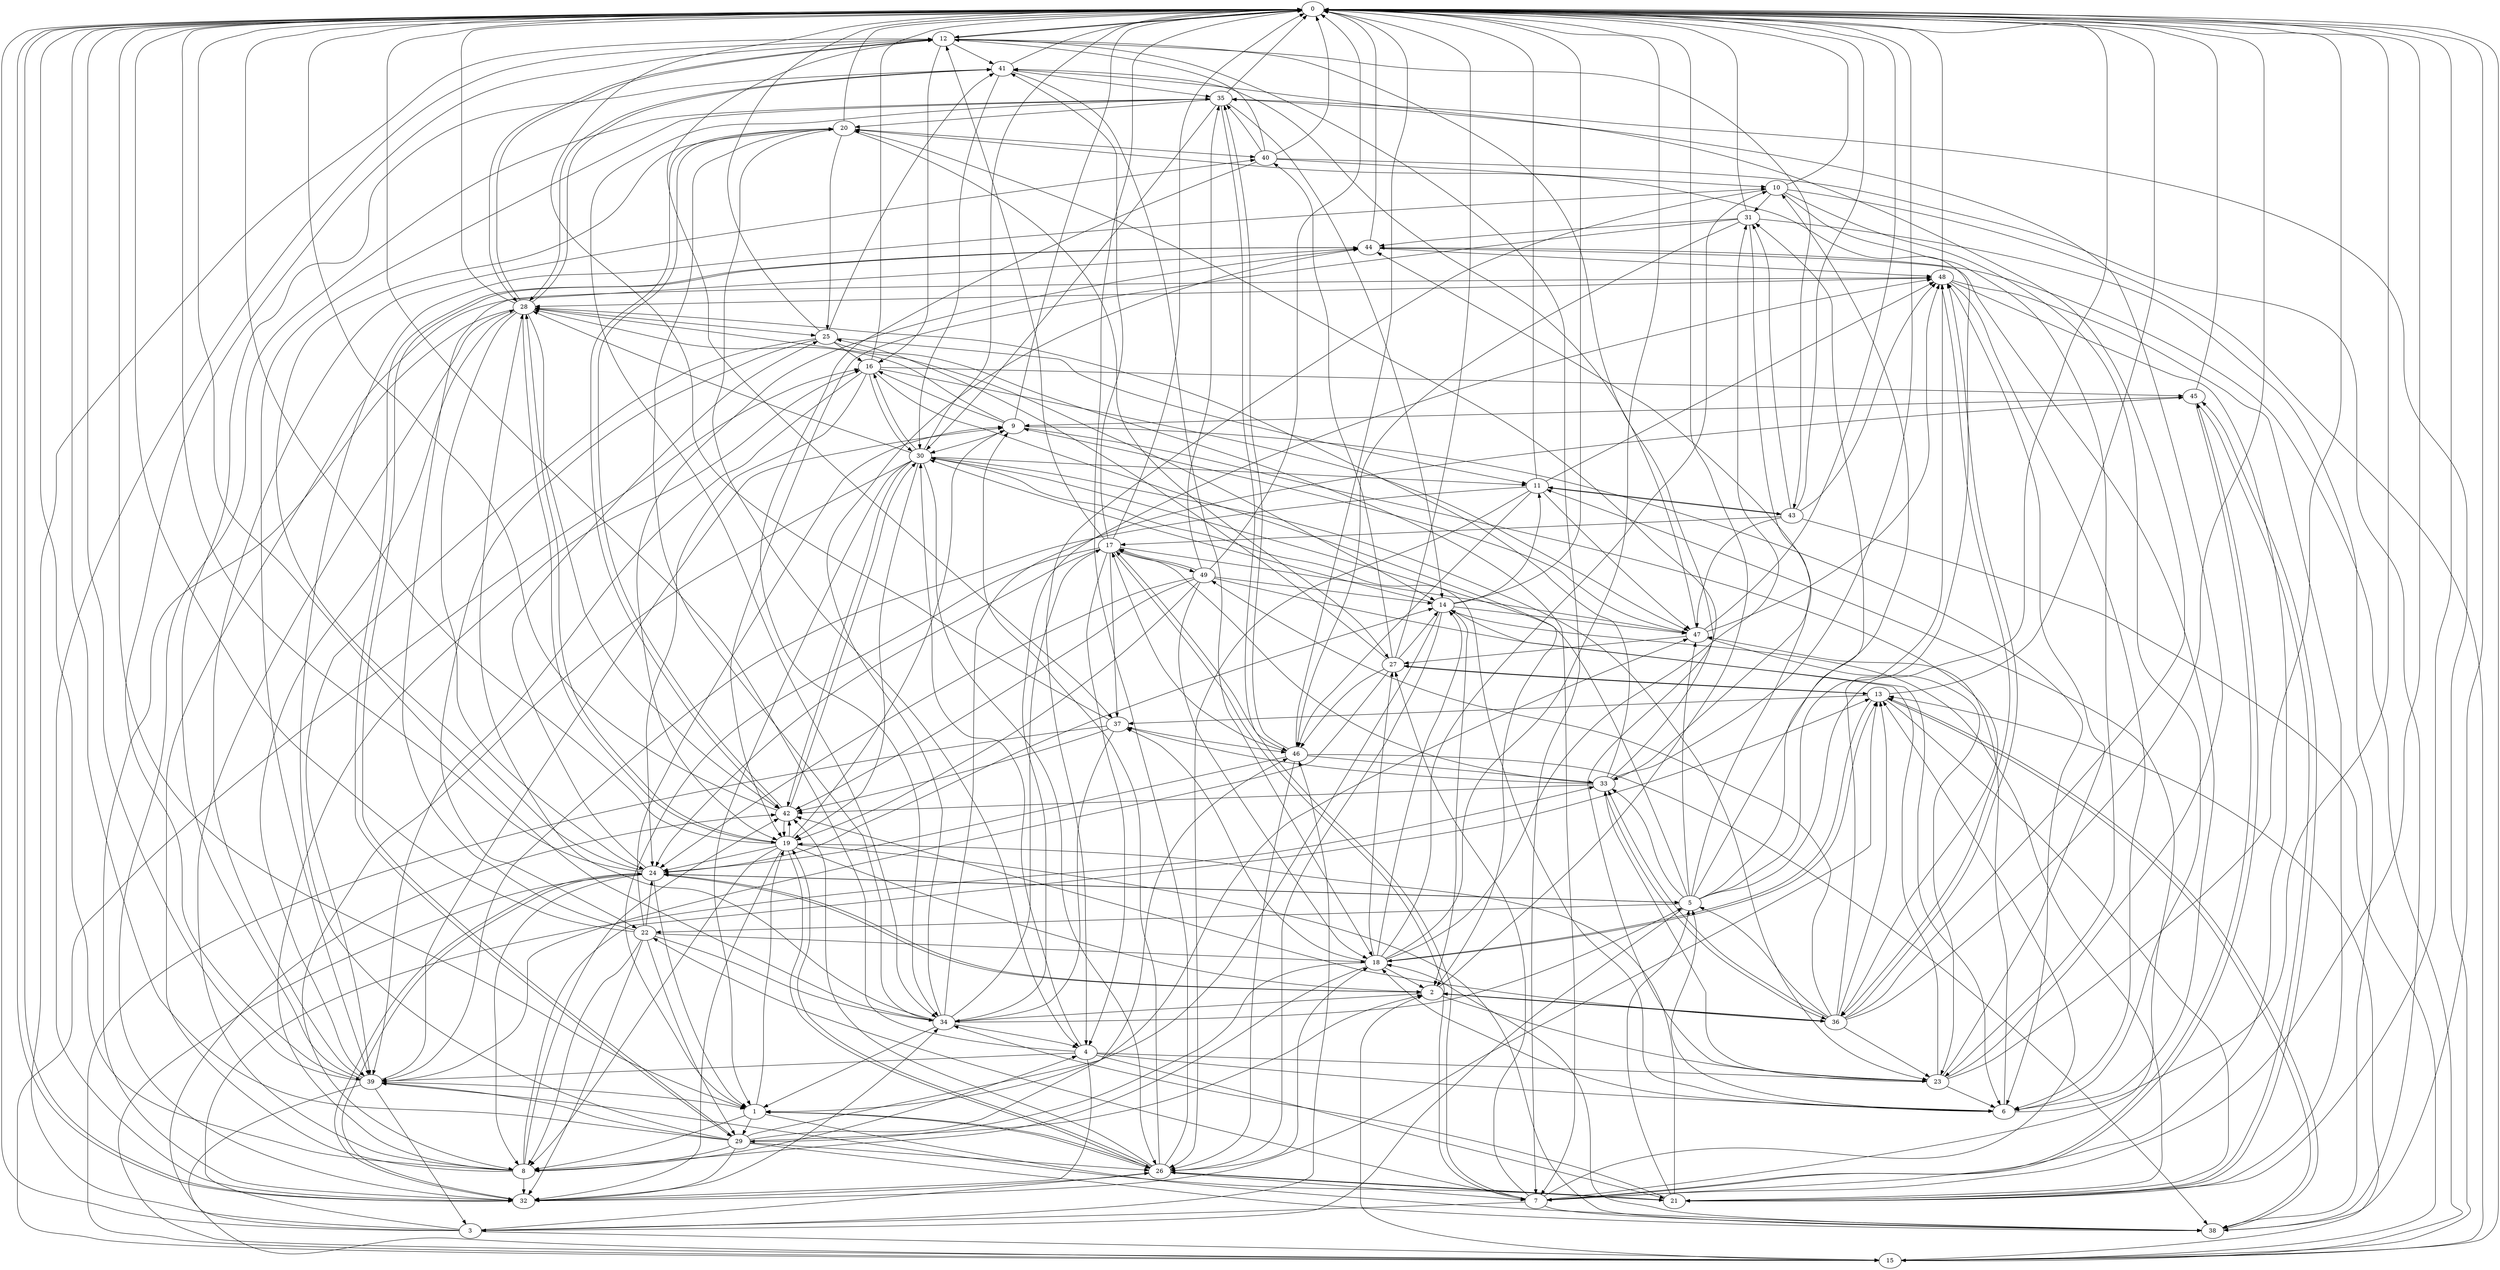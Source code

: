 strict digraph "" {
	0	 [component_delay=3];
	12	 [component_delay=3];
	0 -> 12	 [wire_delay=1];
	32	 [component_delay=3];
	0 -> 32	 [wire_delay=1];
	1	 [component_delay=3];
	1 -> 0	 [wire_delay=1];
	8	 [component_delay=3];
	1 -> 8	 [wire_delay=1];
	19	 [component_delay=3];
	1 -> 19	 [wire_delay=1];
	26	 [component_delay=3];
	1 -> 26	 [wire_delay=1];
	29	 [component_delay=3];
	1 -> 29	 [wire_delay=1];
	38	 [component_delay=3];
	1 -> 38	 [wire_delay=1];
	2	 [component_delay=3];
	2 -> 0	 [wire_delay=1];
	23	 [component_delay=3];
	2 -> 23	 [wire_delay=1];
	24	 [component_delay=3];
	2 -> 24	 [wire_delay=1];
	34	 [component_delay=3];
	2 -> 34	 [wire_delay=1];
	36	 [component_delay=3];
	2 -> 36	 [wire_delay=1];
	3	 [component_delay=3];
	3 -> 0	 [wire_delay=1];
	3 -> 12	 [wire_delay=1];
	15	 [component_delay=3];
	3 -> 15	 [wire_delay=1];
	3 -> 26	 [wire_delay=1];
	33	 [component_delay=3];
	3 -> 33	 [wire_delay=1];
	42	 [component_delay=3];
	3 -> 42	 [wire_delay=1];
	46	 [component_delay=3];
	3 -> 46	 [wire_delay=1];
	4	 [component_delay=3];
	4 -> 0	 [wire_delay=1];
	6	 [component_delay=3];
	4 -> 6	 [wire_delay=1];
	21	 [component_delay=3];
	4 -> 21	 [wire_delay=1];
	4 -> 23	 [wire_delay=1];
	30	 [component_delay=3];
	4 -> 30	 [wire_delay=1];
	4 -> 32	 [wire_delay=1];
	39	 [component_delay=3];
	4 -> 39	 [wire_delay=1];
	5	 [component_delay=3];
	5 -> 0	 [wire_delay=1];
	5 -> 3	 [wire_delay=1];
	10	 [component_delay=3];
	5 -> 10	 [wire_delay=1];
	22	 [component_delay=3];
	5 -> 22	 [wire_delay=1];
	5 -> 24	 [wire_delay=1];
	5 -> 30	 [wire_delay=1];
	31	 [component_delay=3];
	5 -> 31	 [wire_delay=1];
	5 -> 33	 [wire_delay=1];
	44	 [component_delay=3];
	5 -> 44	 [wire_delay=1];
	47	 [component_delay=3];
	5 -> 47	 [wire_delay=1];
	48	 [component_delay=3];
	5 -> 48	 [wire_delay=1];
	6 -> 0	 [wire_delay=1];
	6 -> 5	 [wire_delay=1];
	18	 [component_delay=3];
	6 -> 18	 [wire_delay=1];
	6 -> 47	 [wire_delay=1];
	7	 [component_delay=3];
	7 -> 0	 [wire_delay=1];
	7 -> 3	 [wire_delay=1];
	11	 [component_delay=3];
	7 -> 11	 [wire_delay=1];
	13	 [component_delay=3];
	7 -> 13	 [wire_delay=1];
	17	 [component_delay=3];
	7 -> 17	 [wire_delay=1];
	7 -> 22	 [wire_delay=1];
	27	 [component_delay=3];
	7 -> 27	 [wire_delay=1];
	7 -> 38	 [wire_delay=1];
	45	 [component_delay=3];
	7 -> 45	 [wire_delay=1];
	8 -> 0	 [wire_delay=1];
	8 -> 4	 [wire_delay=1];
	8 -> 13	 [wire_delay=1];
	16	 [component_delay=3];
	8 -> 16	 [wire_delay=1];
	28	 [component_delay=3];
	8 -> 28	 [wire_delay=1];
	8 -> 32	 [wire_delay=1];
	8 -> 42	 [wire_delay=1];
	8 -> 48	 [wire_delay=1];
	9	 [component_delay=3];
	9 -> 0	 [wire_delay=1];
	9 -> 6	 [wire_delay=1];
	9 -> 16	 [wire_delay=1];
	9 -> 28	 [wire_delay=1];
	9 -> 30	 [wire_delay=1];
	9 -> 36	 [wire_delay=1];
	10 -> 0	 [wire_delay=1];
	10 -> 4	 [wire_delay=1];
	10 -> 6	 [wire_delay=1];
	10 -> 15	 [wire_delay=1];
	10 -> 23	 [wire_delay=1];
	10 -> 31	 [wire_delay=1];
	11 -> 0	 [wire_delay=1];
	11 -> 26	 [wire_delay=1];
	11 -> 39	 [wire_delay=1];
	43	 [component_delay=3];
	11 -> 43	 [wire_delay=1];
	11 -> 46	 [wire_delay=1];
	11 -> 47	 [wire_delay=1];
	11 -> 48	 [wire_delay=1];
	12 -> 0	 [wire_delay=1];
	12 -> 7	 [wire_delay=1];
	12 -> 16	 [wire_delay=1];
	12 -> 23	 [wire_delay=1];
	12 -> 28	 [wire_delay=1];
	12 -> 32	 [wire_delay=1];
	37	 [component_delay=3];
	12 -> 37	 [wire_delay=1];
	12 -> 39	 [wire_delay=1];
	41	 [component_delay=3];
	12 -> 41	 [wire_delay=1];
	12 -> 43	 [wire_delay=1];
	13 -> 0	 [wire_delay=1];
	13 -> 18	 [wire_delay=1];
	13 -> 21	 [wire_delay=1];
	13 -> 27	 [wire_delay=1];
	13 -> 37	 [wire_delay=1];
	13 -> 38	 [wire_delay=1];
	14	 [component_delay=3];
	14 -> 0	 [wire_delay=1];
	14 -> 1	 [wire_delay=1];
	14 -> 2	 [wire_delay=1];
	14 -> 11	 [wire_delay=1];
	14 -> 26	 [wire_delay=1];
	14 -> 30	 [wire_delay=1];
	14 -> 47	 [wire_delay=1];
	15 -> 0	 [wire_delay=1];
	15 -> 2	 [wire_delay=1];
	15 -> 13	 [wire_delay=1];
	15 -> 16	 [wire_delay=1];
	35	 [component_delay=3];
	15 -> 35	 [wire_delay=1];
	15 -> 44	 [wire_delay=1];
	16 -> 0	 [wire_delay=1];
	16 -> 2	 [wire_delay=1];
	16 -> 24	 [wire_delay=1];
	16 -> 30	 [wire_delay=1];
	16 -> 39	 [wire_delay=1];
	16 -> 45	 [wire_delay=1];
	16 -> 47	 [wire_delay=1];
	17 -> 0	 [wire_delay=1];
	17 -> 1	 [wire_delay=1];
	17 -> 4	 [wire_delay=1];
	17 -> 7	 [wire_delay=1];
	17 -> 12	 [wire_delay=1];
	17 -> 24	 [wire_delay=1];
	17 -> 37	 [wire_delay=1];
	17 -> 41	 [wire_delay=1];
	17 -> 47	 [wire_delay=1];
	49	 [component_delay=3];
	17 -> 49	 [wire_delay=1];
	18 -> 0	 [wire_delay=1];
	18 -> 2	 [wire_delay=1];
	18 -> 8	 [wire_delay=1];
	18 -> 10	 [wire_delay=1];
	18 -> 13	 [wire_delay=1];
	18 -> 14	 [wire_delay=1];
	18 -> 27	 [wire_delay=1];
	18 -> 29	 [wire_delay=1];
	18 -> 31	 [wire_delay=1];
	18 -> 37	 [wire_delay=1];
	19 -> 0	 [wire_delay=1];
	19 -> 2	 [wire_delay=1];
	19 -> 8	 [wire_delay=1];
	19 -> 9	 [wire_delay=1];
	19 -> 24	 [wire_delay=1];
	19 -> 26	 [wire_delay=1];
	19 -> 28	 [wire_delay=1];
	19 -> 32	 [wire_delay=1];
	19 -> 38	 [wire_delay=1];
	19 -> 42	 [wire_delay=1];
	20	 [component_delay=3];
	20 -> 0	 [wire_delay=1];
	20 -> 4	 [wire_delay=1];
	25	 [component_delay=3];
	20 -> 25	 [wire_delay=1];
	20 -> 27	 [wire_delay=1];
	40	 [component_delay=3];
	20 -> 40	 [wire_delay=1];
	20 -> 42	 [wire_delay=1];
	21 -> 0	 [wire_delay=1];
	21 -> 5	 [wire_delay=1];
	21 -> 14	 [wire_delay=1];
	21 -> 19	 [wire_delay=1];
	21 -> 26	 [wire_delay=1];
	21 -> 34	 [wire_delay=1];
	21 -> 39	 [wire_delay=1];
	21 -> 45	 [wire_delay=1];
	22 -> 0	 [wire_delay=1];
	22 -> 8	 [wire_delay=1];
	22 -> 9	 [wire_delay=1];
	22 -> 18	 [wire_delay=1];
	22 -> 24	 [wire_delay=1];
	22 -> 29	 [wire_delay=1];
	22 -> 32	 [wire_delay=1];
	22 -> 34	 [wire_delay=1];
	22 -> 44	 [wire_delay=1];
	23 -> 0	 [wire_delay=1];
	23 -> 6	 [wire_delay=1];
	23 -> 14	 [wire_delay=1];
	23 -> 33	 [wire_delay=1];
	23 -> 35	 [wire_delay=1];
	23 -> 48	 [wire_delay=1];
	24 -> 0	 [wire_delay=1];
	24 -> 1	 [wire_delay=1];
	24 -> 2	 [wire_delay=1];
	24 -> 5	 [wire_delay=1];
	24 -> 8	 [wire_delay=1];
	24 -> 14	 [wire_delay=1];
	24 -> 15	 [wire_delay=1];
	24 -> 20	 [wire_delay=1];
	24 -> 25	 [wire_delay=1];
	24 -> 32	 [wire_delay=1];
	25 -> 0	 [wire_delay=1];
	25 -> 7	 [wire_delay=1];
	25 -> 11	 [wire_delay=1];
	25 -> 16	 [wire_delay=1];
	25 -> 22	 [wire_delay=1];
	25 -> 39	 [wire_delay=1];
	25 -> 41	 [wire_delay=1];
	26 -> 0	 [wire_delay=1];
	26 -> 1	 [wire_delay=1];
	26 -> 7	 [wire_delay=1];
	26 -> 9	 [wire_delay=1];
	26 -> 18	 [wire_delay=1];
	26 -> 19	 [wire_delay=1];
	26 -> 21	 [wire_delay=1];
	26 -> 32	 [wire_delay=1];
	26 -> 42	 [wire_delay=1];
	27 -> 0	 [wire_delay=1];
	27 -> 13	 [wire_delay=1];
	27 -> 14	 [wire_delay=1];
	27 -> 25	 [wire_delay=1];
	27 -> 39	 [wire_delay=1];
	27 -> 40	 [wire_delay=1];
	27 -> 46	 [wire_delay=1];
	28 -> 0	 [wire_delay=1];
	28 -> 12	 [wire_delay=1];
	28 -> 14	 [wire_delay=1];
	28 -> 19	 [wire_delay=1];
	28 -> 24	 [wire_delay=1];
	28 -> 25	 [wire_delay=1];
	28 -> 32	 [wire_delay=1];
	28 -> 39	 [wire_delay=1];
	28 -> 41	 [wire_delay=1];
	28 -> 42	 [wire_delay=1];
	29 -> 0	 [wire_delay=1];
	29 -> 2	 [wire_delay=1];
	29 -> 8	 [wire_delay=1];
	29 -> 10	 [wire_delay=1];
	29 -> 26	 [wire_delay=1];
	29 -> 32	 [wire_delay=1];
	29 -> 38	 [wire_delay=1];
	29 -> 39	 [wire_delay=1];
	29 -> 44	 [wire_delay=1];
	29 -> 46	 [wire_delay=1];
	29 -> 47	 [wire_delay=1];
	30 -> 0	 [wire_delay=1];
	30 -> 1	 [wire_delay=1];
	30 -> 6	 [wire_delay=1];
	30 -> 8	 [wire_delay=1];
	30 -> 11	 [wire_delay=1];
	30 -> 16	 [wire_delay=1];
	30 -> 19	 [wire_delay=1];
	30 -> 23	 [wire_delay=1];
	30 -> 26	 [wire_delay=1];
	30 -> 28	 [wire_delay=1];
	30 -> 42	 [wire_delay=1];
	31 -> 0	 [wire_delay=1];
	31 -> 19	 [wire_delay=1];
	31 -> 33	 [wire_delay=1];
	31 -> 38	 [wire_delay=1];
	31 -> 44	 [wire_delay=1];
	31 -> 46	 [wire_delay=1];
	32 -> 0	 [wire_delay=1];
	32 -> 13	 [wire_delay=1];
	32 -> 24	 [wire_delay=1];
	32 -> 34	 [wire_delay=1];
	32 -> 35	 [wire_delay=1];
	33 -> 0	 [wire_delay=1];
	33 -> 17	 [wire_delay=1];
	33 -> 20	 [wire_delay=1];
	33 -> 28	 [wire_delay=1];
	33 -> 36	 [wire_delay=1];
	33 -> 37	 [wire_delay=1];
	33 -> 42	 [wire_delay=1];
	34 -> 0	 [wire_delay=1];
	34 -> 1	 [wire_delay=1];
	34 -> 4	 [wire_delay=1];
	34 -> 5	 [wire_delay=1];
	34 -> 17	 [wire_delay=1];
	34 -> 20	 [wire_delay=1];
	34 -> 28	 [wire_delay=1];
	34 -> 44	 [wire_delay=1];
	34 -> 45	 [wire_delay=1];
	34 -> 48	 [wire_delay=1];
	35 -> 0	 [wire_delay=1];
	35 -> 14	 [wire_delay=1];
	35 -> 20	 [wire_delay=1];
	35 -> 30	 [wire_delay=1];
	35 -> 34	 [wire_delay=1];
	35 -> 39	 [wire_delay=1];
	35 -> 46	 [wire_delay=1];
	36 -> 0	 [wire_delay=1];
	36 -> 2	 [wire_delay=1];
	36 -> 5	 [wire_delay=1];
	36 -> 13	 [wire_delay=1];
	36 -> 20	 [wire_delay=1];
	36 -> 23	 [wire_delay=1];
	36 -> 33	 [wire_delay=1];
	36 -> 41	 [wire_delay=1];
	36 -> 42	 [wire_delay=1];
	36 -> 48	 [wire_delay=1];
	36 -> 49	 [wire_delay=1];
	37 -> 0	 [wire_delay=1];
	37 -> 15	 [wire_delay=1];
	37 -> 34	 [wire_delay=1];
	37 -> 42	 [wire_delay=1];
	37 -> 46	 [wire_delay=1];
	38 -> 0	 [wire_delay=1];
	38 -> 13	 [wire_delay=1];
	38 -> 18	 [wire_delay=1];
	39 -> 0	 [wire_delay=1];
	39 -> 1	 [wire_delay=1];
	39 -> 3	 [wire_delay=1];
	39 -> 9	 [wire_delay=1];
	39 -> 15	 [wire_delay=1];
	39 -> 40	 [wire_delay=1];
	39 -> 41	 [wire_delay=1];
	40 -> 0	 [wire_delay=1];
	40 -> 10	 [wire_delay=1];
	40 -> 12	 [wire_delay=1];
	40 -> 34	 [wire_delay=1];
	40 -> 35	 [wire_delay=1];
	40 -> 38	 [wire_delay=1];
	41 -> 0	 [wire_delay=1];
	41 -> 18	 [wire_delay=1];
	41 -> 28	 [wire_delay=1];
	41 -> 30	 [wire_delay=1];
	41 -> 35	 [wire_delay=1];
	42 -> 0	 [wire_delay=1];
	42 -> 19	 [wire_delay=1];
	42 -> 20	 [wire_delay=1];
	42 -> 30	 [wire_delay=1];
	43 -> 0	 [wire_delay=1];
	43 -> 11	 [wire_delay=1];
	43 -> 15	 [wire_delay=1];
	43 -> 17	 [wire_delay=1];
	43 -> 31	 [wire_delay=1];
	43 -> 47	 [wire_delay=1];
	43 -> 48	 [wire_delay=1];
	44 -> 0	 [wire_delay=1];
	44 -> 6	 [wire_delay=1];
	44 -> 19	 [wire_delay=1];
	44 -> 29	 [wire_delay=1];
	44 -> 48	 [wire_delay=1];
	45 -> 0	 [wire_delay=1];
	45 -> 7	 [wire_delay=1];
	45 -> 9	 [wire_delay=1];
	45 -> 21	 [wire_delay=1];
	46 -> 0	 [wire_delay=1];
	46 -> 17	 [wire_delay=1];
	46 -> 24	 [wire_delay=1];
	46 -> 26	 [wire_delay=1];
	46 -> 33	 [wire_delay=1];
	46 -> 35	 [wire_delay=1];
	46 -> 38	 [wire_delay=1];
	47 -> 0	 [wire_delay=1];
	47 -> 9	 [wire_delay=1];
	47 -> 23	 [wire_delay=1];
	47 -> 27	 [wire_delay=1];
	47 -> 41	 [wire_delay=1];
	47 -> 48	 [wire_delay=1];
	48 -> 0	 [wire_delay=1];
	48 -> 6	 [wire_delay=1];
	48 -> 7	 [wire_delay=1];
	48 -> 21	 [wire_delay=1];
	48 -> 28	 [wire_delay=1];
	48 -> 36	 [wire_delay=1];
	49 -> 0	 [wire_delay=1];
	49 -> 6	 [wire_delay=1];
	49 -> 14	 [wire_delay=1];
	49 -> 17	 [wire_delay=1];
	49 -> 18	 [wire_delay=1];
	49 -> 19	 [wire_delay=1];
	49 -> 24	 [wire_delay=1];
	49 -> 35	 [wire_delay=1];
	49 -> 42	 [wire_delay=1];
}
